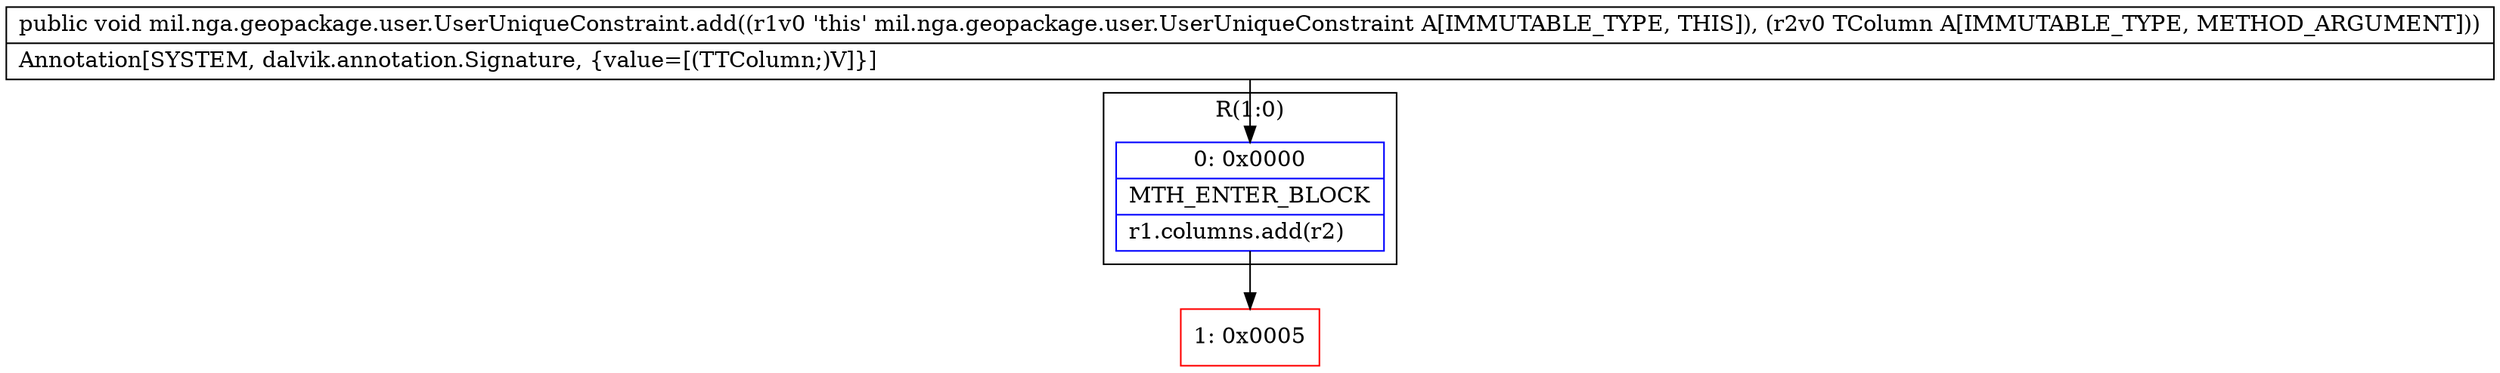 digraph "CFG formil.nga.geopackage.user.UserUniqueConstraint.add(Lmil\/nga\/geopackage\/user\/UserColumn;)V" {
subgraph cluster_Region_893020172 {
label = "R(1:0)";
node [shape=record,color=blue];
Node_0 [shape=record,label="{0\:\ 0x0000|MTH_ENTER_BLOCK\l|r1.columns.add(r2)\l}"];
}
Node_1 [shape=record,color=red,label="{1\:\ 0x0005}"];
MethodNode[shape=record,label="{public void mil.nga.geopackage.user.UserUniqueConstraint.add((r1v0 'this' mil.nga.geopackage.user.UserUniqueConstraint A[IMMUTABLE_TYPE, THIS]), (r2v0 TColumn A[IMMUTABLE_TYPE, METHOD_ARGUMENT]))  | Annotation[SYSTEM, dalvik.annotation.Signature, \{value=[(TTColumn;)V]\}]\l}"];
MethodNode -> Node_0;
Node_0 -> Node_1;
}

